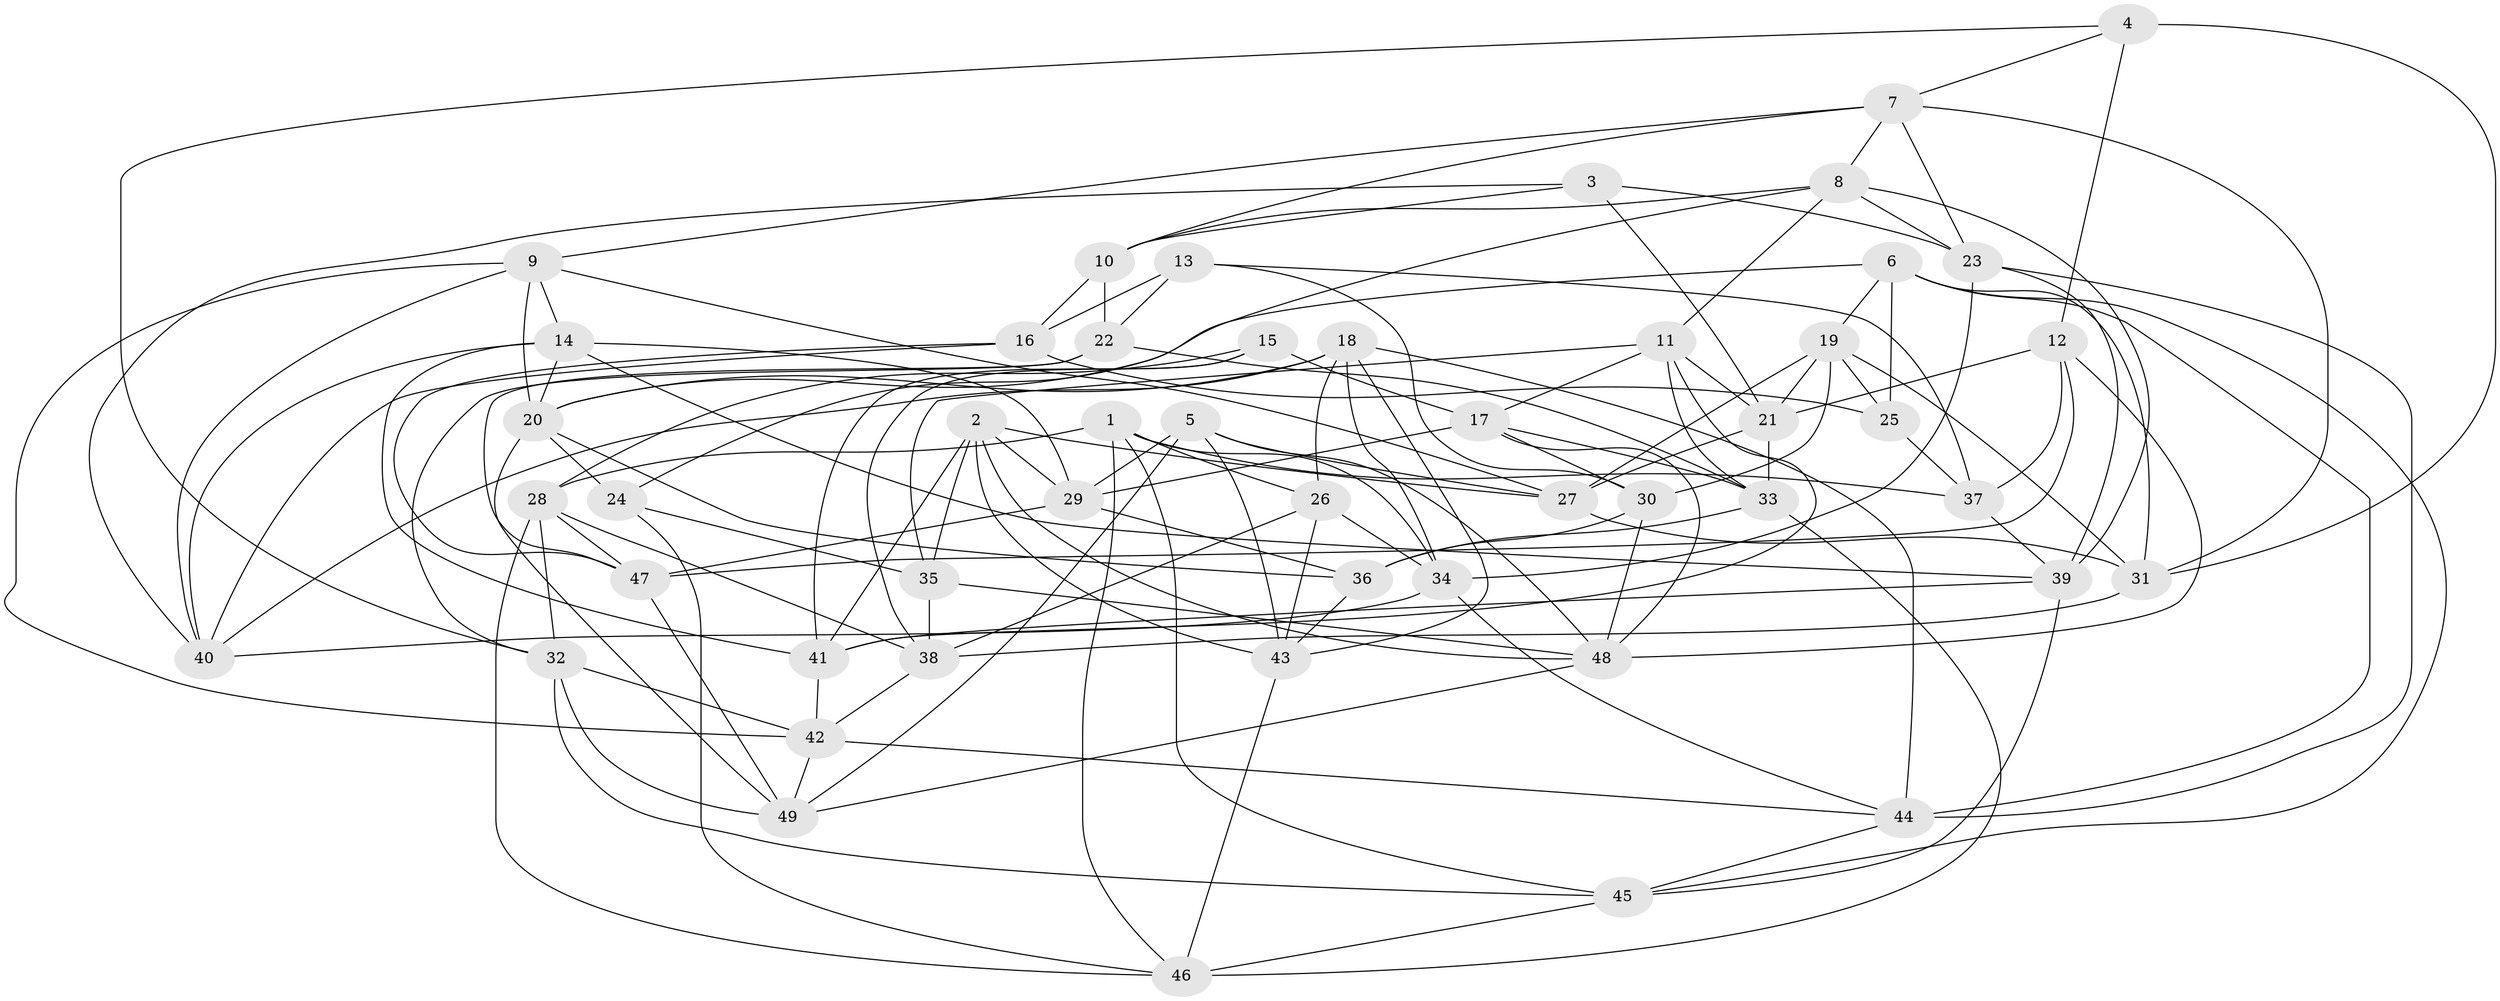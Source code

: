// original degree distribution, {4: 1.0}
// Generated by graph-tools (version 1.1) at 2025/02/03/09/25 03:02:56]
// undirected, 49 vertices, 137 edges
graph export_dot {
graph [start="1"]
  node [color=gray90,style=filled];
  1;
  2;
  3;
  4;
  5;
  6;
  7;
  8;
  9;
  10;
  11;
  12;
  13;
  14;
  15;
  16;
  17;
  18;
  19;
  20;
  21;
  22;
  23;
  24;
  25;
  26;
  27;
  28;
  29;
  30;
  31;
  32;
  33;
  34;
  35;
  36;
  37;
  38;
  39;
  40;
  41;
  42;
  43;
  44;
  45;
  46;
  47;
  48;
  49;
  1 -- 26 [weight=1.0];
  1 -- 28 [weight=1.0];
  1 -- 34 [weight=1.0];
  1 -- 37 [weight=1.0];
  1 -- 45 [weight=1.0];
  1 -- 46 [weight=1.0];
  2 -- 27 [weight=1.0];
  2 -- 29 [weight=1.0];
  2 -- 35 [weight=1.0];
  2 -- 41 [weight=1.0];
  2 -- 43 [weight=1.0];
  2 -- 48 [weight=1.0];
  3 -- 10 [weight=1.0];
  3 -- 21 [weight=1.0];
  3 -- 23 [weight=1.0];
  3 -- 40 [weight=1.0];
  4 -- 7 [weight=1.0];
  4 -- 12 [weight=1.0];
  4 -- 31 [weight=1.0];
  4 -- 32 [weight=1.0];
  5 -- 27 [weight=1.0];
  5 -- 29 [weight=1.0];
  5 -- 43 [weight=1.0];
  5 -- 48 [weight=2.0];
  5 -- 49 [weight=1.0];
  6 -- 19 [weight=1.0];
  6 -- 20 [weight=1.0];
  6 -- 25 [weight=1.0];
  6 -- 31 [weight=1.0];
  6 -- 44 [weight=1.0];
  6 -- 45 [weight=1.0];
  7 -- 8 [weight=1.0];
  7 -- 9 [weight=1.0];
  7 -- 10 [weight=1.0];
  7 -- 23 [weight=1.0];
  7 -- 31 [weight=1.0];
  8 -- 10 [weight=1.0];
  8 -- 11 [weight=1.0];
  8 -- 23 [weight=1.0];
  8 -- 24 [weight=1.0];
  8 -- 39 [weight=1.0];
  9 -- 14 [weight=1.0];
  9 -- 20 [weight=1.0];
  9 -- 27 [weight=1.0];
  9 -- 40 [weight=1.0];
  9 -- 42 [weight=1.0];
  10 -- 16 [weight=1.0];
  10 -- 22 [weight=2.0];
  11 -- 17 [weight=1.0];
  11 -- 21 [weight=1.0];
  11 -- 33 [weight=1.0];
  11 -- 35 [weight=1.0];
  11 -- 41 [weight=1.0];
  12 -- 21 [weight=1.0];
  12 -- 37 [weight=1.0];
  12 -- 47 [weight=1.0];
  12 -- 48 [weight=2.0];
  13 -- 16 [weight=1.0];
  13 -- 22 [weight=1.0];
  13 -- 30 [weight=1.0];
  13 -- 37 [weight=1.0];
  14 -- 20 [weight=1.0];
  14 -- 29 [weight=1.0];
  14 -- 39 [weight=1.0];
  14 -- 40 [weight=1.0];
  14 -- 41 [weight=1.0];
  15 -- 17 [weight=1.0];
  15 -- 28 [weight=1.0];
  15 -- 38 [weight=1.0];
  15 -- 41 [weight=1.0];
  16 -- 25 [weight=2.0];
  16 -- 40 [weight=1.0];
  16 -- 47 [weight=1.0];
  17 -- 29 [weight=1.0];
  17 -- 30 [weight=1.0];
  17 -- 33 [weight=1.0];
  17 -- 48 [weight=1.0];
  18 -- 20 [weight=1.0];
  18 -- 26 [weight=1.0];
  18 -- 34 [weight=1.0];
  18 -- 40 [weight=1.0];
  18 -- 43 [weight=1.0];
  18 -- 44 [weight=1.0];
  19 -- 21 [weight=1.0];
  19 -- 25 [weight=1.0];
  19 -- 27 [weight=1.0];
  19 -- 30 [weight=1.0];
  19 -- 31 [weight=1.0];
  20 -- 24 [weight=1.0];
  20 -- 36 [weight=2.0];
  20 -- 49 [weight=1.0];
  21 -- 27 [weight=1.0];
  21 -- 33 [weight=1.0];
  22 -- 32 [weight=1.0];
  22 -- 33 [weight=1.0];
  22 -- 47 [weight=1.0];
  23 -- 34 [weight=1.0];
  23 -- 39 [weight=1.0];
  23 -- 44 [weight=1.0];
  24 -- 35 [weight=1.0];
  24 -- 46 [weight=1.0];
  25 -- 37 [weight=2.0];
  26 -- 34 [weight=1.0];
  26 -- 38 [weight=2.0];
  26 -- 43 [weight=1.0];
  27 -- 31 [weight=1.0];
  28 -- 32 [weight=1.0];
  28 -- 38 [weight=1.0];
  28 -- 46 [weight=1.0];
  28 -- 47 [weight=1.0];
  29 -- 36 [weight=1.0];
  29 -- 47 [weight=1.0];
  30 -- 36 [weight=1.0];
  30 -- 48 [weight=2.0];
  31 -- 38 [weight=1.0];
  32 -- 42 [weight=1.0];
  32 -- 45 [weight=1.0];
  32 -- 49 [weight=1.0];
  33 -- 36 [weight=1.0];
  33 -- 46 [weight=1.0];
  34 -- 40 [weight=1.0];
  34 -- 44 [weight=1.0];
  35 -- 38 [weight=2.0];
  35 -- 48 [weight=1.0];
  36 -- 43 [weight=1.0];
  37 -- 39 [weight=1.0];
  38 -- 42 [weight=1.0];
  39 -- 41 [weight=1.0];
  39 -- 45 [weight=1.0];
  41 -- 42 [weight=1.0];
  42 -- 44 [weight=1.0];
  42 -- 49 [weight=1.0];
  43 -- 46 [weight=1.0];
  44 -- 45 [weight=1.0];
  45 -- 46 [weight=1.0];
  47 -- 49 [weight=1.0];
  48 -- 49 [weight=1.0];
}
